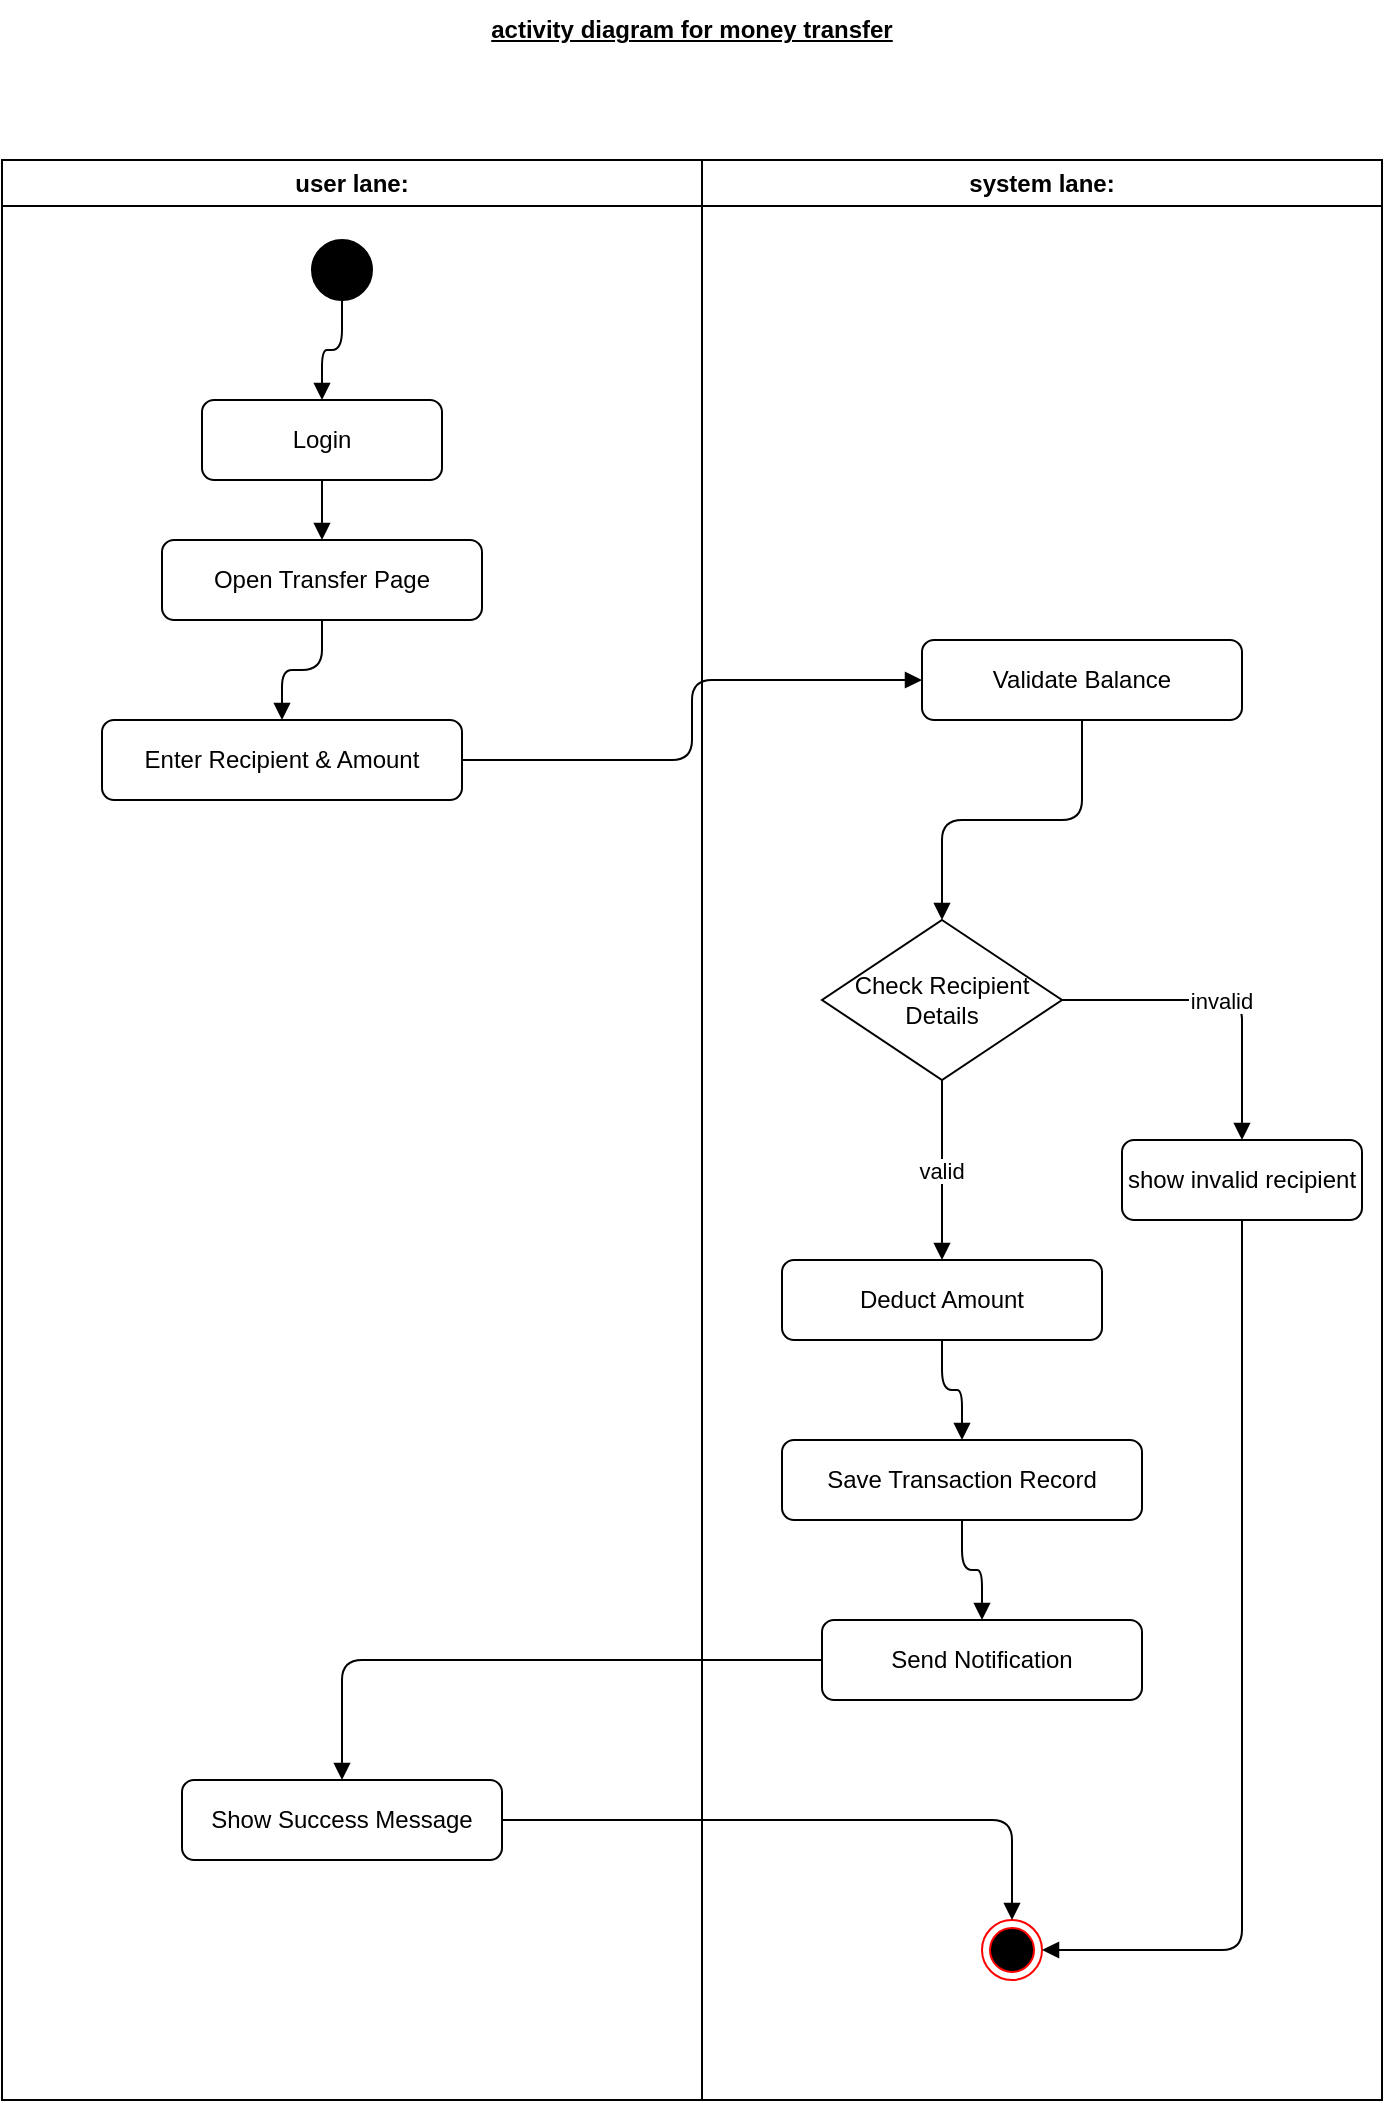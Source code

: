 <mxfile version="27.0.9">
  <diagram name="Money Transfer Activity Diagram" id="moneyTransfer">
    <mxGraphModel dx="1713" dy="1178" grid="1" gridSize="10" guides="1" tooltips="1" connect="1" arrows="1" fold="1" page="1" pageScale="1" pageWidth="827" pageHeight="1169" math="0" shadow="0">
      <root>
        <mxCell id="0" />
        <mxCell id="1" parent="0" />
        <mxCell id="Ok1qKWAp05J3iXtO-DTi-4" value="user lane:" style="swimlane;whiteSpace=wrap;html=1;" vertex="1" parent="1">
          <mxGeometry x="50" y="140" width="350" height="970" as="geometry" />
        </mxCell>
        <mxCell id="enterDetails" value="Enter Recipient &amp; Amount" style="rounded=1;whiteSpace=wrap;html=1;" parent="Ok1qKWAp05J3iXtO-DTi-4" vertex="1">
          <mxGeometry x="50" y="280" width="180" height="40" as="geometry" />
        </mxCell>
        <mxCell id="transferPage" value="Open Transfer Page" style="rounded=1;whiteSpace=wrap;html=1;" parent="Ok1qKWAp05J3iXtO-DTi-4" vertex="1">
          <mxGeometry x="80" y="190" width="160" height="40" as="geometry" />
        </mxCell>
        <mxCell id="e3" style="edgeStyle=orthogonalEdgeStyle;endArrow=block;" parent="Ok1qKWAp05J3iXtO-DTi-4" source="transferPage" target="enterDetails" edge="1">
          <mxGeometry relative="1" as="geometry" />
        </mxCell>
        <mxCell id="login" value="Login" style="rounded=1;whiteSpace=wrap;html=1;" parent="Ok1qKWAp05J3iXtO-DTi-4" vertex="1">
          <mxGeometry x="100" y="120" width="120" height="40" as="geometry" />
        </mxCell>
        <mxCell id="e2" style="edgeStyle=orthogonalEdgeStyle;endArrow=block;" parent="Ok1qKWAp05J3iXtO-DTi-4" source="login" target="transferPage" edge="1">
          <mxGeometry relative="1" as="geometry" />
        </mxCell>
        <mxCell id="start" value="start" style="ellipse;whiteSpace=wrap;html=1;aspect=fixed;fillColor=#000000;" parent="Ok1qKWAp05J3iXtO-DTi-4" vertex="1">
          <mxGeometry x="155" y="40" width="30" height="30" as="geometry" />
        </mxCell>
        <mxCell id="e1" style="edgeStyle=orthogonalEdgeStyle;endArrow=block;" parent="Ok1qKWAp05J3iXtO-DTi-4" source="start" target="login" edge="1">
          <mxGeometry relative="1" as="geometry" />
        </mxCell>
        <mxCell id="successMsg" value="Show Success Message" style="rounded=1;whiteSpace=wrap;html=1;" parent="Ok1qKWAp05J3iXtO-DTi-4" vertex="1">
          <mxGeometry x="90" y="810" width="160" height="40" as="geometry" />
        </mxCell>
        <mxCell id="Ok1qKWAp05J3iXtO-DTi-5" value="system lane:" style="swimlane;whiteSpace=wrap;html=1;" vertex="1" parent="1">
          <mxGeometry x="400" y="140" width="340" height="970" as="geometry" />
        </mxCell>
        <mxCell id="Ok1qKWAp05J3iXtO-DTi-3" value="end" style="ellipse;html=1;shape=endState;fillColor=#000000;strokeColor=#ff0000;" vertex="1" parent="Ok1qKWAp05J3iXtO-DTi-5">
          <mxGeometry x="140" y="880" width="30" height="30" as="geometry" />
        </mxCell>
        <mxCell id="notify" value="Send Notification" style="rounded=1;whiteSpace=wrap;html=1;" parent="Ok1qKWAp05J3iXtO-DTi-5" vertex="1">
          <mxGeometry x="60" y="730" width="160" height="40" as="geometry" />
        </mxCell>
        <mxCell id="saveRecord" value="Save Transaction Record" style="rounded=1;whiteSpace=wrap;html=1;" parent="Ok1qKWAp05J3iXtO-DTi-5" vertex="1">
          <mxGeometry x="40" y="640" width="180" height="40" as="geometry" />
        </mxCell>
        <mxCell id="e8" style="edgeStyle=orthogonalEdgeStyle;endArrow=block;" parent="Ok1qKWAp05J3iXtO-DTi-5" source="saveRecord" target="notify" edge="1">
          <mxGeometry relative="1" as="geometry" />
        </mxCell>
        <mxCell id="deductAmount" value="Deduct Amount" style="rounded=1;whiteSpace=wrap;html=1;" parent="Ok1qKWAp05J3iXtO-DTi-5" vertex="1">
          <mxGeometry x="40" y="550" width="160" height="40" as="geometry" />
        </mxCell>
        <mxCell id="e7" style="edgeStyle=orthogonalEdgeStyle;endArrow=block;" parent="Ok1qKWAp05J3iXtO-DTi-5" source="deductAmount" target="saveRecord" edge="1">
          <mxGeometry relative="1" as="geometry" />
        </mxCell>
        <mxCell id="validateBalance" value="Validate Balance" style="rounded=1;whiteSpace=wrap;html=1;" parent="Ok1qKWAp05J3iXtO-DTi-5" vertex="1">
          <mxGeometry x="110" y="240" width="160" height="40" as="geometry" />
        </mxCell>
        <mxCell id="checkRecipient" value="Check Recipient Details" style="rhombus;whiteSpace=wrap;html=1;" parent="Ok1qKWAp05J3iXtO-DTi-5" vertex="1">
          <mxGeometry x="60" y="380" width="120" height="80" as="geometry" />
        </mxCell>
        <mxCell id="e6" value="valid" style="edgeStyle=orthogonalEdgeStyle;endArrow=block;" parent="Ok1qKWAp05J3iXtO-DTi-5" source="checkRecipient" target="deductAmount" edge="1">
          <mxGeometry relative="1" as="geometry" />
        </mxCell>
        <mxCell id="e5" style="edgeStyle=orthogonalEdgeStyle;endArrow=block;" parent="Ok1qKWAp05J3iXtO-DTi-5" source="validateBalance" target="checkRecipient" edge="1">
          <mxGeometry relative="1" as="geometry" />
        </mxCell>
        <mxCell id="Ok1qKWAp05J3iXtO-DTi-14" value="show invalid recipient" style="rounded=1;whiteSpace=wrap;html=1;" vertex="1" parent="Ok1qKWAp05J3iXtO-DTi-5">
          <mxGeometry x="210" y="490" width="120" height="40" as="geometry" />
        </mxCell>
        <mxCell id="Ok1qKWAp05J3iXtO-DTi-13" value="invalid" style="edgeStyle=orthogonalEdgeStyle;endArrow=block;exitX=1;exitY=0.5;exitDx=0;exitDy=0;entryX=0.5;entryY=0;entryDx=0;entryDy=0;" edge="1" parent="Ok1qKWAp05J3iXtO-DTi-5" source="checkRecipient" target="Ok1qKWAp05J3iXtO-DTi-14">
          <mxGeometry relative="1" as="geometry">
            <mxPoint x="-30" y="350" as="sourcePoint" />
            <mxPoint x="50" y="470" as="targetPoint" />
          </mxGeometry>
        </mxCell>
        <mxCell id="Ok1qKWAp05J3iXtO-DTi-18" style="edgeStyle=orthogonalEdgeStyle;endArrow=block;exitX=0.5;exitY=1;exitDx=0;exitDy=0;entryX=1;entryY=0.5;entryDx=0;entryDy=0;" edge="1" parent="Ok1qKWAp05J3iXtO-DTi-5" source="Ok1qKWAp05J3iXtO-DTi-14" target="Ok1qKWAp05J3iXtO-DTi-3">
          <mxGeometry relative="1" as="geometry">
            <mxPoint x="140" y="740" as="sourcePoint" />
            <mxPoint x="180" y="900" as="targetPoint" />
          </mxGeometry>
        </mxCell>
        <mxCell id="e4" style="edgeStyle=orthogonalEdgeStyle;endArrow=block;" parent="1" source="enterDetails" target="validateBalance" edge="1">
          <mxGeometry relative="1" as="geometry" />
        </mxCell>
        <mxCell id="e9" style="edgeStyle=orthogonalEdgeStyle;endArrow=block;" parent="1" source="notify" target="successMsg" edge="1">
          <mxGeometry relative="1" as="geometry" />
        </mxCell>
        <mxCell id="e10" style="edgeStyle=orthogonalEdgeStyle;endArrow=block;entryX=0.5;entryY=0;entryDx=0;entryDy=0;" parent="1" source="successMsg" target="Ok1qKWAp05J3iXtO-DTi-3" edge="1">
          <mxGeometry relative="1" as="geometry">
            <mxPoint x="399" y="580" as="targetPoint" />
          </mxGeometry>
        </mxCell>
        <mxCell id="Ok1qKWAp05J3iXtO-DTi-19" value="activity diagram for money transfer" style="text;html=1;align=center;verticalAlign=middle;whiteSpace=wrap;rounded=0;fontStyle=5" vertex="1" parent="1">
          <mxGeometry x="160" y="60" width="470" height="30" as="geometry" />
        </mxCell>
      </root>
    </mxGraphModel>
  </diagram>
</mxfile>
